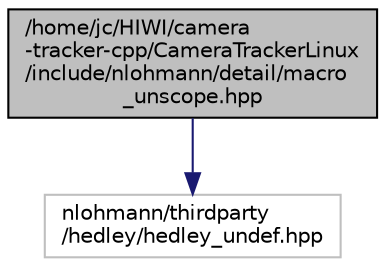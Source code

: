 digraph "/home/jc/HIWI/camera-tracker-cpp/CameraTrackerLinux/include/nlohmann/detail/macro_unscope.hpp"
{
 // INTERACTIVE_SVG=YES
  edge [fontname="Helvetica",fontsize="10",labelfontname="Helvetica",labelfontsize="10"];
  node [fontname="Helvetica",fontsize="10",shape=record];
  Node1 [label="/home/jc/HIWI/camera\l-tracker-cpp/CameraTrackerLinux\l/include/nlohmann/detail/macro\l_unscope.hpp",height=0.2,width=0.4,color="black", fillcolor="grey75", style="filled", fontcolor="black"];
  Node1 -> Node2 [color="midnightblue",fontsize="10",style="solid",fontname="Helvetica"];
  Node2 [label="nlohmann/thirdparty\l/hedley/hedley_undef.hpp",height=0.2,width=0.4,color="grey75", fillcolor="white", style="filled"];
}
